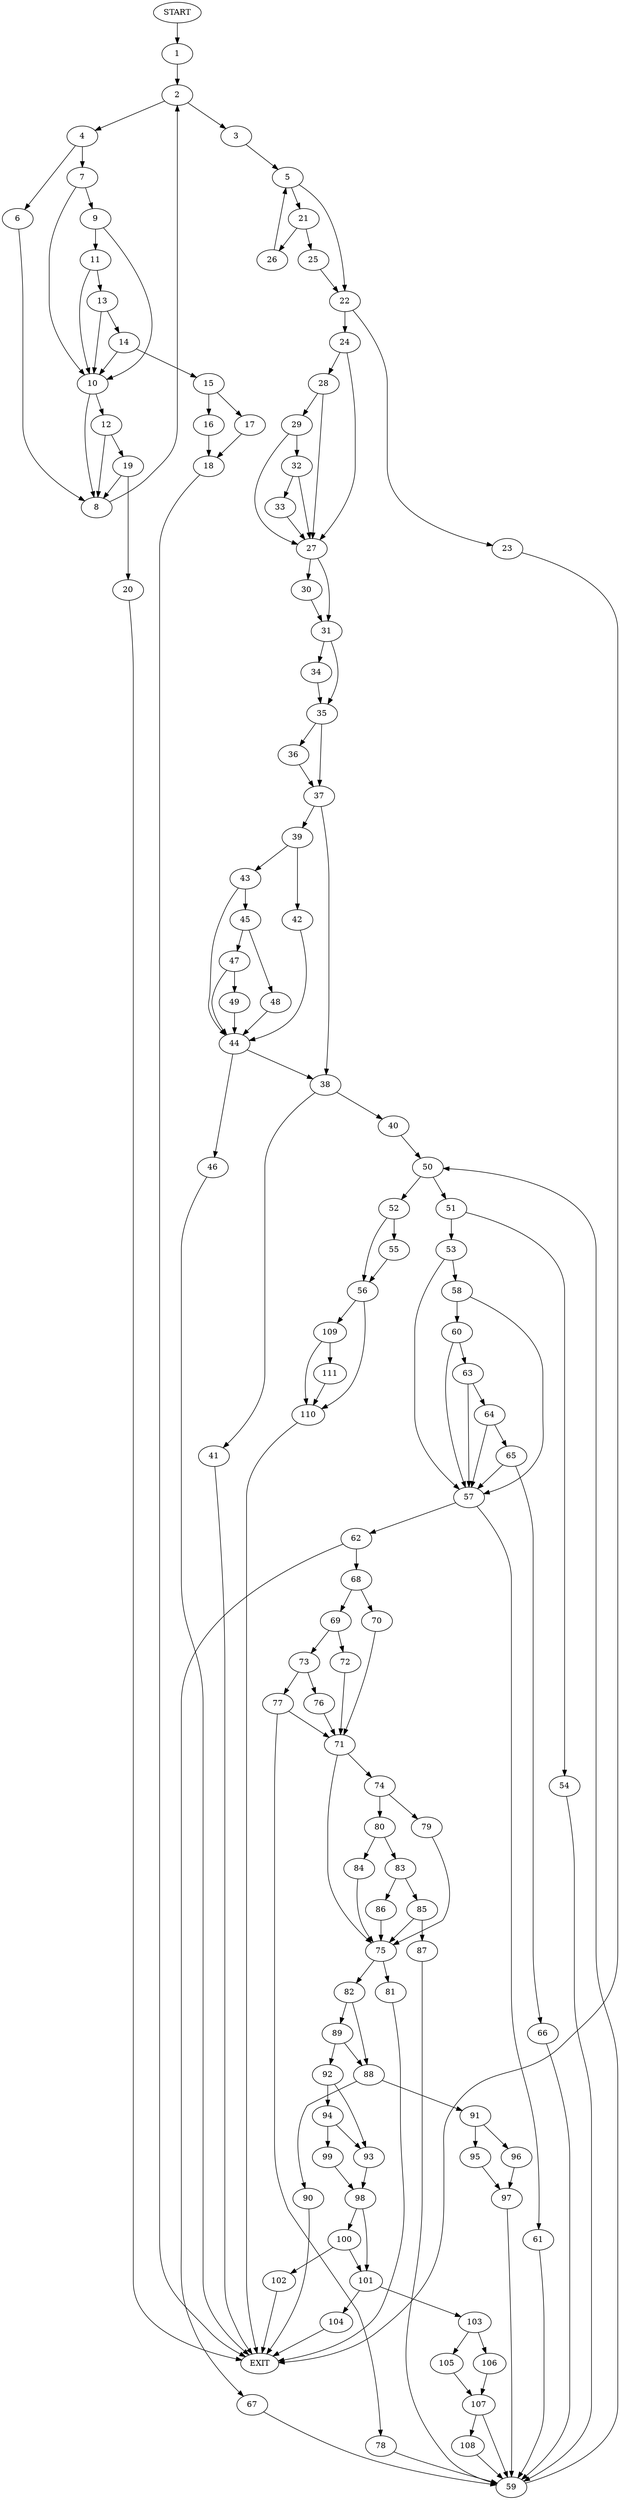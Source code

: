 digraph {
0 [label="START"]
112 [label="EXIT"]
0 -> 1
1 -> 2
2 -> 3
2 -> 4
3 -> 5
4 -> 6
4 -> 7
6 -> 8
7 -> 9
7 -> 10
8 -> 2
9 -> 11
9 -> 10
10 -> 12
10 -> 8
11 -> 13
11 -> 10
13 -> 14
13 -> 10
14 -> 15
14 -> 10
15 -> 16
15 -> 17
17 -> 18
16 -> 18
18 -> 112
12 -> 19
12 -> 8
19 -> 20
19 -> 8
20 -> 112
5 -> 21
5 -> 22
22 -> 23
22 -> 24
21 -> 25
21 -> 26
26 -> 5
25 -> 22
24 -> 27
24 -> 28
23 -> 112
28 -> 29
28 -> 27
27 -> 30
27 -> 31
29 -> 32
29 -> 27
32 -> 33
32 -> 27
33 -> 27
30 -> 31
31 -> 34
31 -> 35
34 -> 35
35 -> 36
35 -> 37
36 -> 37
37 -> 38
37 -> 39
38 -> 40
38 -> 41
39 -> 42
39 -> 43
42 -> 44
43 -> 45
43 -> 44
44 -> 38
44 -> 46
45 -> 47
45 -> 48
47 -> 44
47 -> 49
48 -> 44
49 -> 44
46 -> 112
40 -> 50
41 -> 112
50 -> 51
50 -> 52
51 -> 53
51 -> 54
52 -> 55
52 -> 56
53 -> 57
53 -> 58
54 -> 59
59 -> 50
58 -> 60
58 -> 57
57 -> 61
57 -> 62
60 -> 57
60 -> 63
63 -> 64
63 -> 57
64 -> 57
64 -> 65
65 -> 66
65 -> 57
66 -> 59
62 -> 67
62 -> 68
61 -> 59
68 -> 69
68 -> 70
67 -> 59
70 -> 71
69 -> 72
69 -> 73
71 -> 74
71 -> 75
72 -> 71
73 -> 76
73 -> 77
77 -> 71
77 -> 78
76 -> 71
78 -> 59
74 -> 79
74 -> 80
75 -> 81
75 -> 82
79 -> 75
80 -> 83
80 -> 84
84 -> 75
83 -> 85
83 -> 86
85 -> 87
85 -> 75
86 -> 75
87 -> 59
81 -> 112
82 -> 88
82 -> 89
88 -> 90
88 -> 91
89 -> 88
89 -> 92
92 -> 93
92 -> 94
90 -> 112
91 -> 95
91 -> 96
95 -> 97
96 -> 97
97 -> 59
93 -> 98
94 -> 93
94 -> 99
99 -> 98
98 -> 100
98 -> 101
100 -> 101
100 -> 102
101 -> 103
101 -> 104
102 -> 112
104 -> 112
103 -> 105
103 -> 106
105 -> 107
106 -> 107
107 -> 59
107 -> 108
108 -> 59
55 -> 56
56 -> 109
56 -> 110
109 -> 111
109 -> 110
110 -> 112
111 -> 110
}
